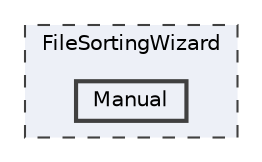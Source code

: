 digraph "D:/Projekte/Projekte_2025/GitHub/FileSortingWizard/FileSortingWizard/Manual"
{
 // LATEX_PDF_SIZE
  bgcolor="transparent";
  edge [fontname=Helvetica,fontsize=10,labelfontname=Helvetica,labelfontsize=10];
  node [fontname=Helvetica,fontsize=10,shape=box,height=0.2,width=0.4];
  compound=true
  subgraph clusterdir_ab8e5c96f68ab7e6ed4e27b9d39e9611 {
    graph [ bgcolor="#edf0f7", pencolor="grey25", label="FileSortingWizard", fontname=Helvetica,fontsize=10 style="filled,dashed", URL="dir_ab8e5c96f68ab7e6ed4e27b9d39e9611.html",tooltip=""]
  dir_dd17628028f4e085eec42a7531267011 [label="Manual", fillcolor="#edf0f7", color="grey25", style="filled,bold", URL="dir_dd17628028f4e085eec42a7531267011.html",tooltip=""];
  }
}
